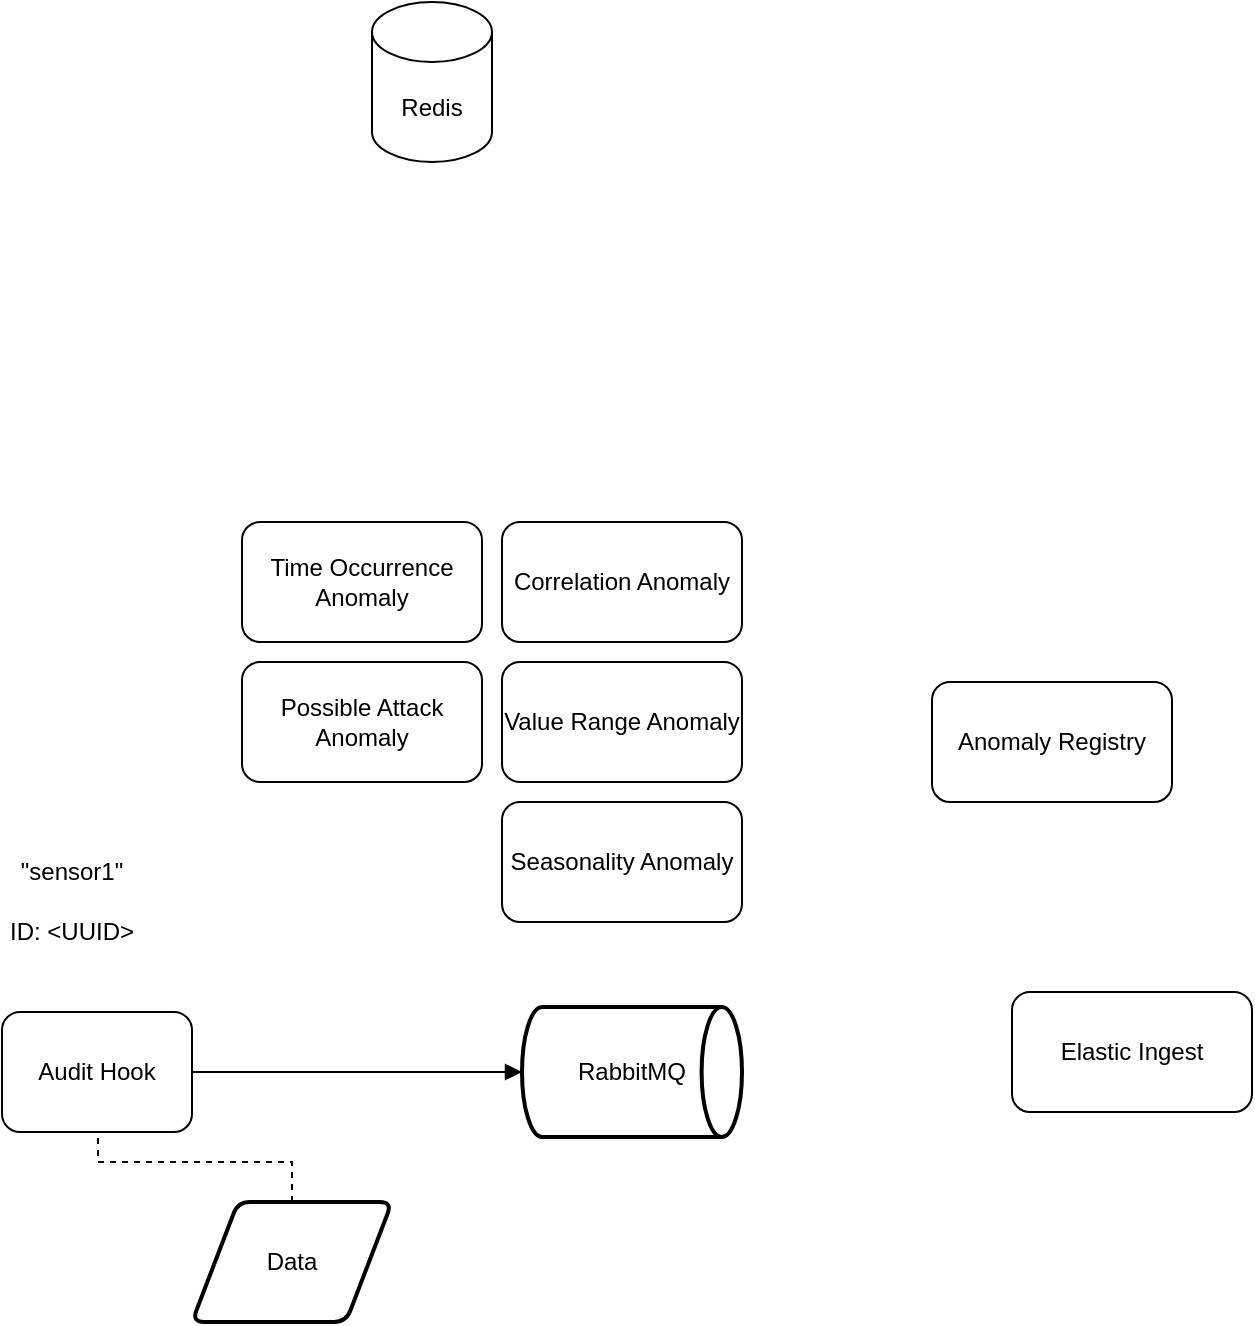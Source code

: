 <mxfile version="15.7.1" type="github">
  <diagram id="jIUITmyzeD87ZEfBDrSX" name="Page-1">
    <mxGraphModel dx="1298" dy="1225" grid="1" gridSize="10" guides="1" tooltips="1" connect="1" arrows="1" fold="1" page="1" pageScale="1" pageWidth="700" pageHeight="469" math="0" shadow="0">
      <root>
        <mxCell id="0" />
        <mxCell id="1" parent="0" />
        <mxCell id="8Pe6dOlYgh1ihYA8Ivlo-1" value="Seasonality Anomaly" style="rounded=1;whiteSpace=wrap;html=1;" vertex="1" parent="1">
          <mxGeometry x="295" y="160" width="120" height="60" as="geometry" />
        </mxCell>
        <mxCell id="8Pe6dOlYgh1ihYA8Ivlo-2" value="Time Occurrence&lt;br&gt;Anomaly" style="rounded=1;whiteSpace=wrap;html=1;" vertex="1" parent="1">
          <mxGeometry x="165" y="20" width="120" height="60" as="geometry" />
        </mxCell>
        <mxCell id="8Pe6dOlYgh1ihYA8Ivlo-3" value="Possible Attack Anomaly" style="rounded=1;whiteSpace=wrap;html=1;" vertex="1" parent="1">
          <mxGeometry x="165" y="90" width="120" height="60" as="geometry" />
        </mxCell>
        <mxCell id="8Pe6dOlYgh1ihYA8Ivlo-4" value="Value Range Anomaly" style="rounded=1;whiteSpace=wrap;html=1;" vertex="1" parent="1">
          <mxGeometry x="295" y="90" width="120" height="60" as="geometry" />
        </mxCell>
        <mxCell id="8Pe6dOlYgh1ihYA8Ivlo-12" value="Elastic Ingest" style="rounded=1;whiteSpace=wrap;html=1;" vertex="1" parent="1">
          <mxGeometry x="550" y="255" width="120" height="60" as="geometry" />
        </mxCell>
        <mxCell id="8Pe6dOlYgh1ihYA8Ivlo-17" value="ID: &amp;lt;UUID&amp;gt;" style="text;html=1;strokeColor=none;fillColor=none;align=center;verticalAlign=middle;whiteSpace=wrap;rounded=0;" vertex="1" parent="1">
          <mxGeometry x="45" y="210" width="70" height="30" as="geometry" />
        </mxCell>
        <mxCell id="8Pe6dOlYgh1ihYA8Ivlo-19" value="&quot;sensor1&quot;" style="text;html=1;strokeColor=none;fillColor=none;align=center;verticalAlign=middle;whiteSpace=wrap;rounded=0;" vertex="1" parent="1">
          <mxGeometry x="45" y="180" width="70" height="30" as="geometry" />
        </mxCell>
        <mxCell id="8Pe6dOlYgh1ihYA8Ivlo-21" value="Correlation Anomaly" style="rounded=1;whiteSpace=wrap;html=1;" vertex="1" parent="1">
          <mxGeometry x="295" y="20" width="120" height="60" as="geometry" />
        </mxCell>
        <mxCell id="8Pe6dOlYgh1ihYA8Ivlo-30" value="Anomaly Registry" style="rounded=1;whiteSpace=wrap;html=1;" vertex="1" parent="1">
          <mxGeometry x="510" y="100" width="120" height="60" as="geometry" />
        </mxCell>
        <mxCell id="8Pe6dOlYgh1ihYA8Ivlo-36" value="Redis" style="shape=cylinder3;whiteSpace=wrap;html=1;boundedLbl=1;backgroundOutline=1;size=15;" vertex="1" parent="1">
          <mxGeometry x="230" y="-240" width="60" height="80" as="geometry" />
        </mxCell>
        <mxCell id="8Pe6dOlYgh1ihYA8Ivlo-44" style="edgeStyle=orthogonalEdgeStyle;rounded=0;orthogonalLoop=1;jettySize=auto;html=1;entryX=0;entryY=0.5;entryDx=0;entryDy=0;entryPerimeter=0;endArrow=block;endFill=1;" edge="1" parent="1" source="8Pe6dOlYgh1ihYA8Ivlo-39" target="8Pe6dOlYgh1ihYA8Ivlo-43">
          <mxGeometry relative="1" as="geometry" />
        </mxCell>
        <mxCell id="8Pe6dOlYgh1ihYA8Ivlo-39" value="Audit Hook" style="rounded=1;whiteSpace=wrap;html=1;" vertex="1" parent="1">
          <mxGeometry x="45" y="265" width="95" height="60" as="geometry" />
        </mxCell>
        <mxCell id="8Pe6dOlYgh1ihYA8Ivlo-43" value="RabbitMQ" style="strokeWidth=2;html=1;shape=mxgraph.flowchart.direct_data;whiteSpace=wrap;" vertex="1" parent="1">
          <mxGeometry x="305" y="262.5" width="110" height="65" as="geometry" />
        </mxCell>
        <mxCell id="8Pe6dOlYgh1ihYA8Ivlo-47" style="edgeStyle=orthogonalEdgeStyle;rounded=0;orthogonalLoop=1;jettySize=auto;html=1;dashed=1;endArrow=none;endFill=0;" edge="1" parent="1" source="8Pe6dOlYgh1ihYA8Ivlo-46" target="8Pe6dOlYgh1ihYA8Ivlo-39">
          <mxGeometry relative="1" as="geometry">
            <Array as="points">
              <mxPoint x="190" y="340" />
              <mxPoint x="93" y="340" />
            </Array>
          </mxGeometry>
        </mxCell>
        <mxCell id="8Pe6dOlYgh1ihYA8Ivlo-46" value="Data" style="shape=parallelogram;html=1;strokeWidth=2;perimeter=parallelogramPerimeter;whiteSpace=wrap;rounded=1;arcSize=12;size=0.23;" vertex="1" parent="1">
          <mxGeometry x="140" y="360" width="100" height="60" as="geometry" />
        </mxCell>
      </root>
    </mxGraphModel>
  </diagram>
</mxfile>
